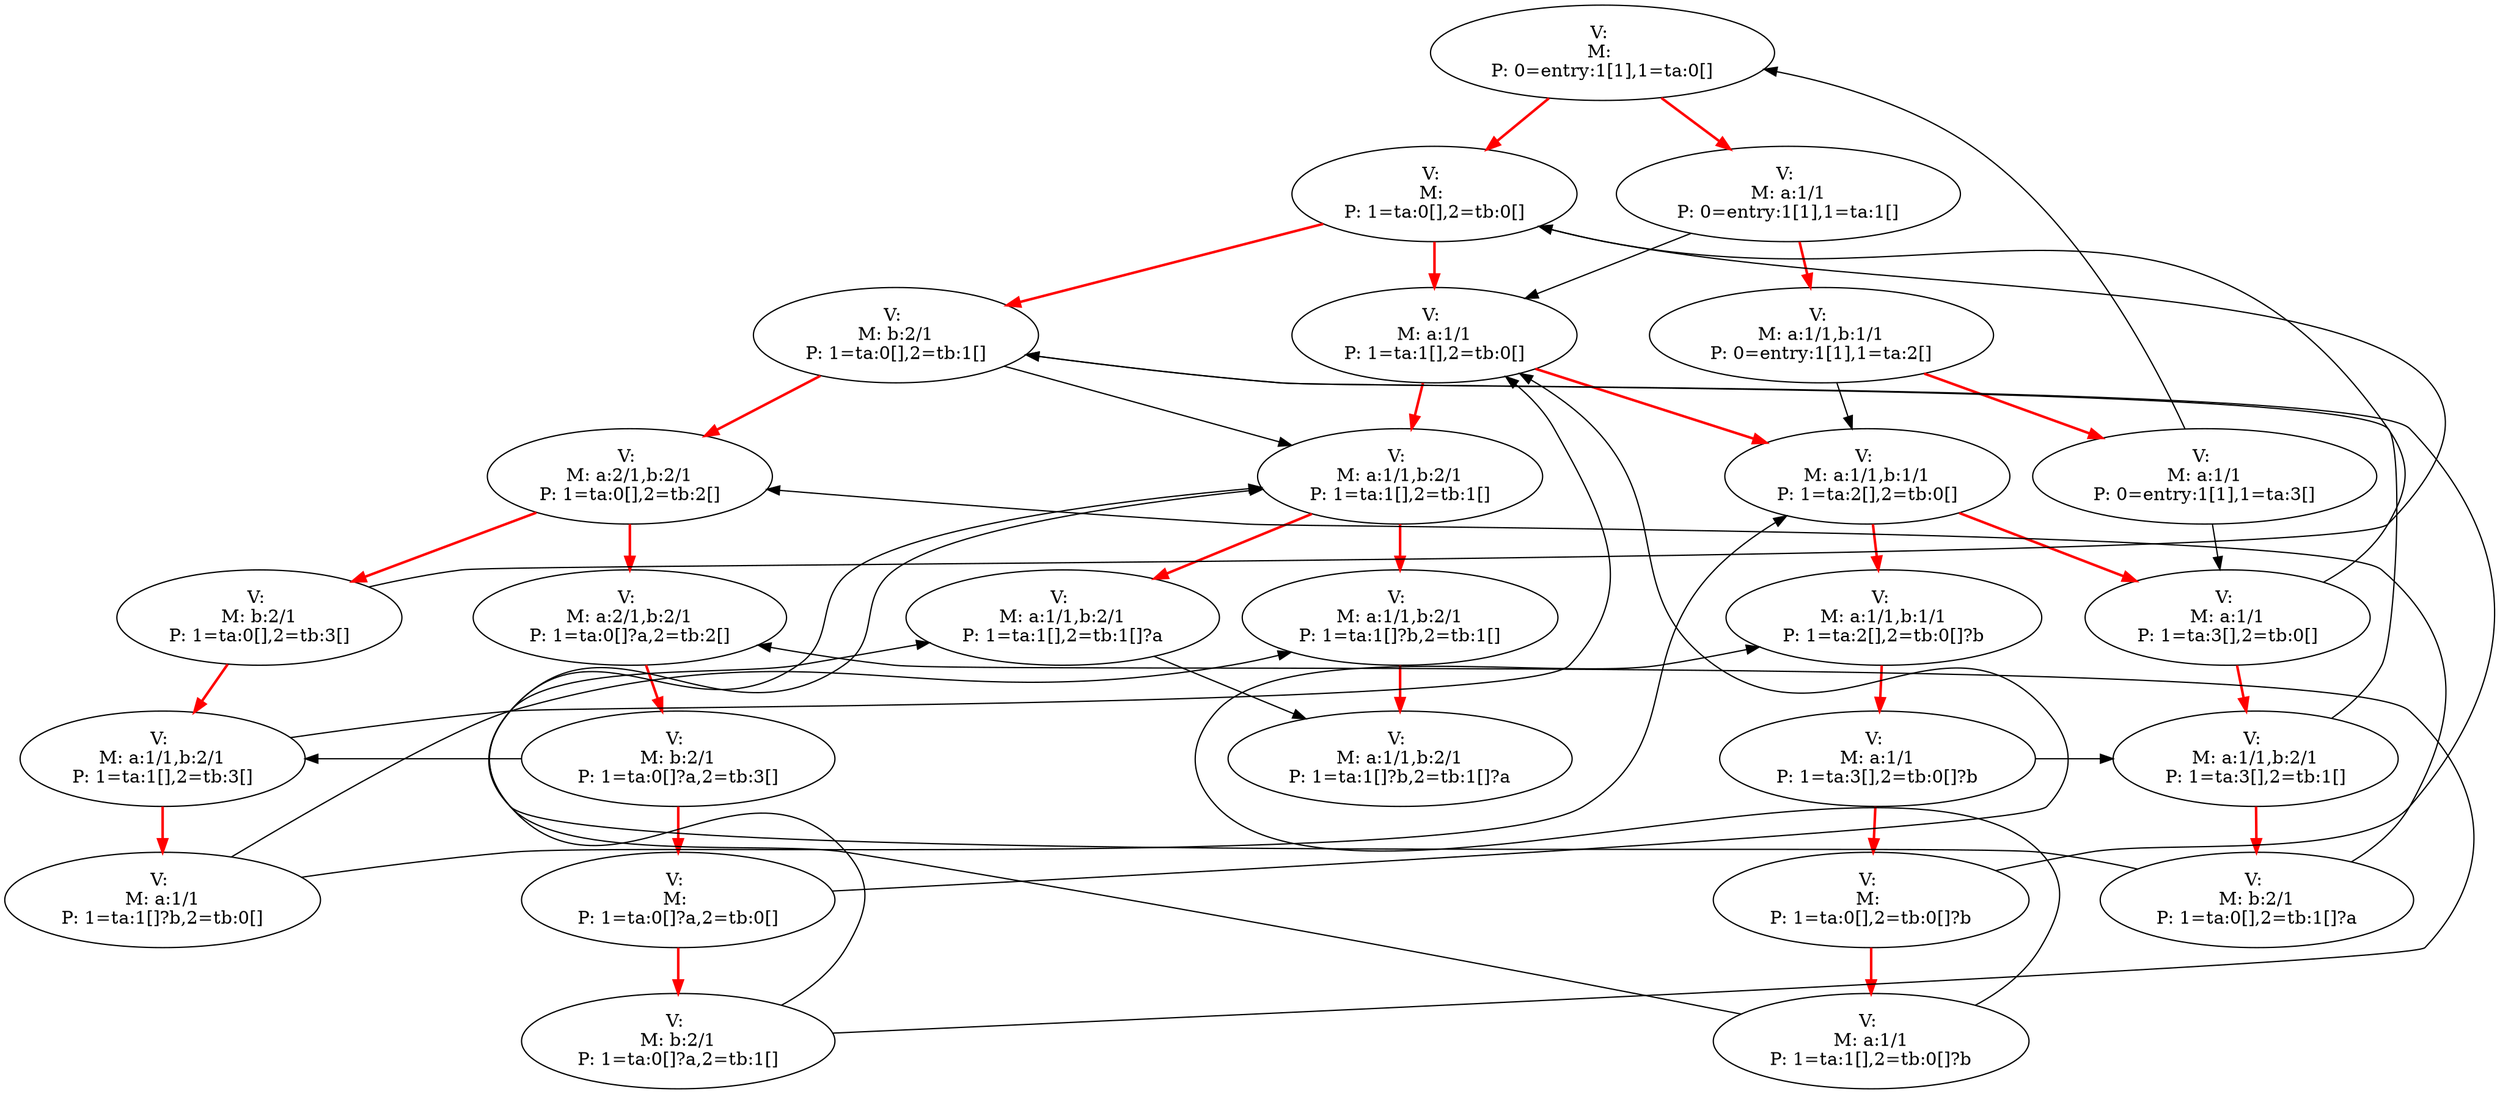 digraph g {
1 [label = "V: \nM: \nP: 0=entry:1[1],1=ta:0[]"]
2 [label = "V: \nM: a:1/1\nP: 0=entry:1[1],1=ta:1[]"]
3 [label = "V: \nM: \nP: 1=ta:0[],2=tb:0[]"]
4 [label = "V: \nM: b:2/1\nP: 1=ta:0[],2=tb:1[]"]
5 [label = "V: \nM: a:1/1\nP: 1=ta:1[],2=tb:0[]"]
6 [label = "V: \nM: a:1/1,b:1/1\nP: 0=entry:1[1],1=ta:2[]"]
7 [label = "V: \nM: a:1/1,b:2/1\nP: 1=ta:1[],2=tb:1[]"]
8 [label = "V: \nM: a:1/1,b:1/1\nP: 1=ta:2[],2=tb:0[]"]
9 [label = "V: \nM: a:2/1,b:2/1\nP: 1=ta:0[],2=tb:2[]"]
10 [label = "V: \nM: a:1/1\nP: 0=entry:1[1],1=ta:3[]"]
11 [label = "V: \nM: a:1/1,b:1/1\nP: 1=ta:2[],2=tb:0[]?b"]
12 [label = "V: \nM: a:1/1\nP: 1=ta:3[],2=tb:0[]"]
13 [label = "V: \nM: a:1/1,b:2/1\nP: 1=ta:1[],2=tb:1[]?a"]
14 [label = "V: \nM: a:1/1,b:2/1\nP: 1=ta:1[]?b,2=tb:1[]"]
15 [label = "V: \nM: b:2/1\nP: 1=ta:0[],2=tb:3[]"]
16 [label = "V: \nM: a:2/1,b:2/1\nP: 1=ta:0[]?a,2=tb:2[]"]
18 [label = "V: \nM: a:1/1,b:2/1\nP: 1=ta:3[],2=tb:1[]"]
20 [label = "V: \nM: a:1/1\nP: 1=ta:3[],2=tb:0[]?b"]
21 [label = "V: \nM: a:1/1,b:2/1\nP: 1=ta:1[]?b,2=tb:1[]?a"]
22 [label = "V: \nM: b:2/1\nP: 1=ta:0[]?a,2=tb:3[]"]
24 [label = "V: \nM: a:1/1,b:2/1\nP: 1=ta:1[],2=tb:3[]"]
32 [label = "V: \nM: \nP: 1=ta:0[],2=tb:0[]?b"]
33 [label = "V: \nM: \nP: 1=ta:0[]?a,2=tb:0[]"]
35 [label = "V: \nM: b:2/1\nP: 1=ta:0[],2=tb:1[]?a"]
36 [label = "V: \nM: a:1/1\nP: 1=ta:1[],2=tb:0[]?b"]
37 [label = "V: \nM: b:2/1\nP: 1=ta:0[]?a,2=tb:1[]"]
38 [label = "V: \nM: a:1/1\nP: 1=ta:1[]?b,2=tb:0[]"]
1 -> 3 [style=bold, color=red, weight=10]
1 -> 2 [style=bold, color=red, weight=10]
2 -> 5 [constraint=false]
2 -> 6 [style=bold, color=red, weight=10]
3 -> 5 [style=bold, color=red, weight=10]
3 -> 4 [style=bold, color=red, weight=10]
4 -> 7 [constraint=false]
4 -> 9 [style=bold, color=red, weight=10]
5 -> 8 [style=bold, color=red, weight=10]
5 -> 7 [style=bold, color=red, weight=10]
6 -> 8 [constraint=false]
6 -> 10 [style=bold, color=red, weight=10]
7 -> 14 [style=bold, color=red, weight=10]
7 -> 13 [style=bold, color=red, weight=10]
8 -> 12 [style=bold, color=red, weight=10]
8 -> 11 [style=bold, color=red, weight=10]
9 -> 16 [style=bold, color=red, weight=10]
9 -> 15 [style=bold, color=red, weight=10]
10 -> 12 [constraint=false]
10 -> 1 [constraint=false]
11 -> 20 [style=bold, color=red, weight=10]
12 -> 3 [constraint=false]
12 -> 18 [style=bold, color=red, weight=10]
13 -> 21 [constraint=false]
14 -> 21 [style=bold, color=red, weight=10]
15 -> 24 [style=bold, color=red, weight=10]
15 -> 3 [constraint=false]
16 -> 22 [style=bold, color=red, weight=10]
18 -> 4 [constraint=false]
18 -> 35 [style=bold, color=red, weight=10]
20 -> 32 [style=bold, color=red, weight=10]
20 -> 18 [constraint=false]
22 -> 24 [constraint=false]
22 -> 33 [style=bold, color=red, weight=10]
24 -> 38 [style=bold, color=red, weight=10]
24 -> 5 [constraint=false]
32 -> 36 [style=bold, color=red, weight=10]
32 -> 4 [constraint=false]
33 -> 5 [constraint=false]
33 -> 37 [style=bold, color=red, weight=10]
35 -> 13 [constraint=false]
35 -> 9 [constraint=false]
36 -> 11 [constraint=false]
36 -> 7 [constraint=false]
37 -> 7 [constraint=false]
37 -> 16 [constraint=false]
38 -> 8 [constraint=false]
38 -> 14 [constraint=false]
}
